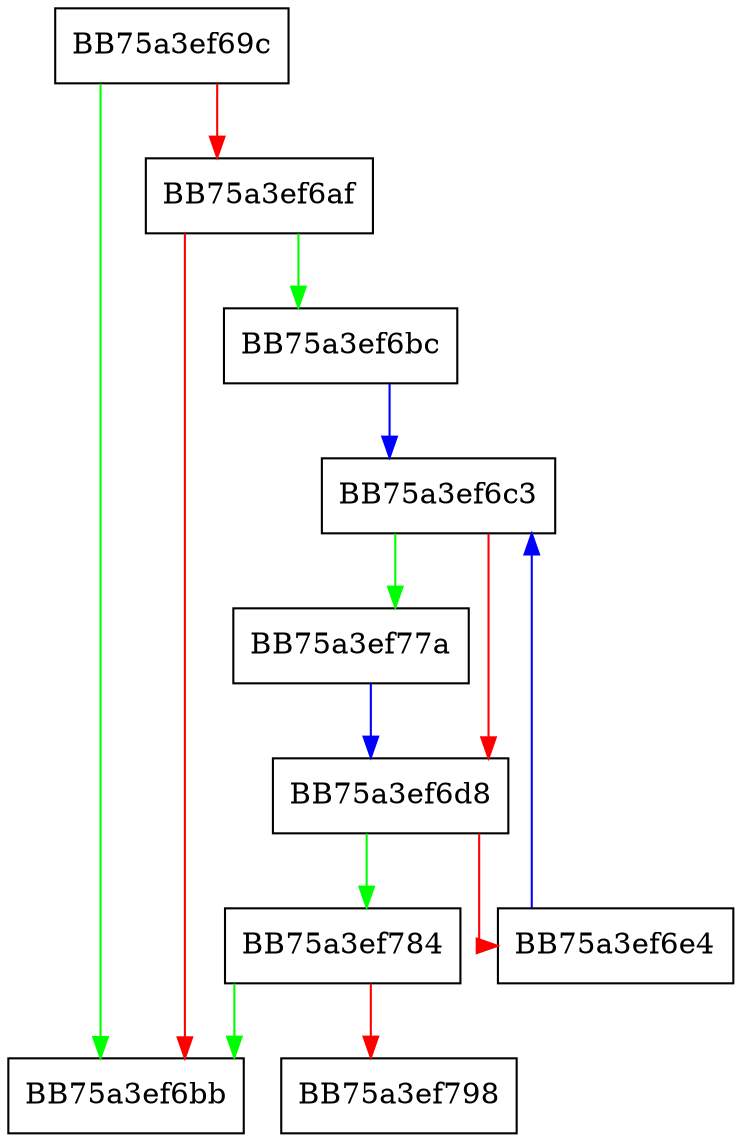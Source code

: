 digraph prepare_opcode_buffer {
  node [shape="box"];
  graph [splines=ortho];
  BB75a3ef69c -> BB75a3ef6bb [color="green"];
  BB75a3ef69c -> BB75a3ef6af [color="red"];
  BB75a3ef6af -> BB75a3ef6bc [color="green"];
  BB75a3ef6af -> BB75a3ef6bb [color="red"];
  BB75a3ef6bc -> BB75a3ef6c3 [color="blue"];
  BB75a3ef6c3 -> BB75a3ef77a [color="green"];
  BB75a3ef6c3 -> BB75a3ef6d8 [color="red"];
  BB75a3ef6d8 -> BB75a3ef784 [color="green"];
  BB75a3ef6d8 -> BB75a3ef6e4 [color="red"];
  BB75a3ef6e4 -> BB75a3ef6c3 [color="blue"];
  BB75a3ef77a -> BB75a3ef6d8 [color="blue"];
  BB75a3ef784 -> BB75a3ef6bb [color="green"];
  BB75a3ef784 -> BB75a3ef798 [color="red"];
}